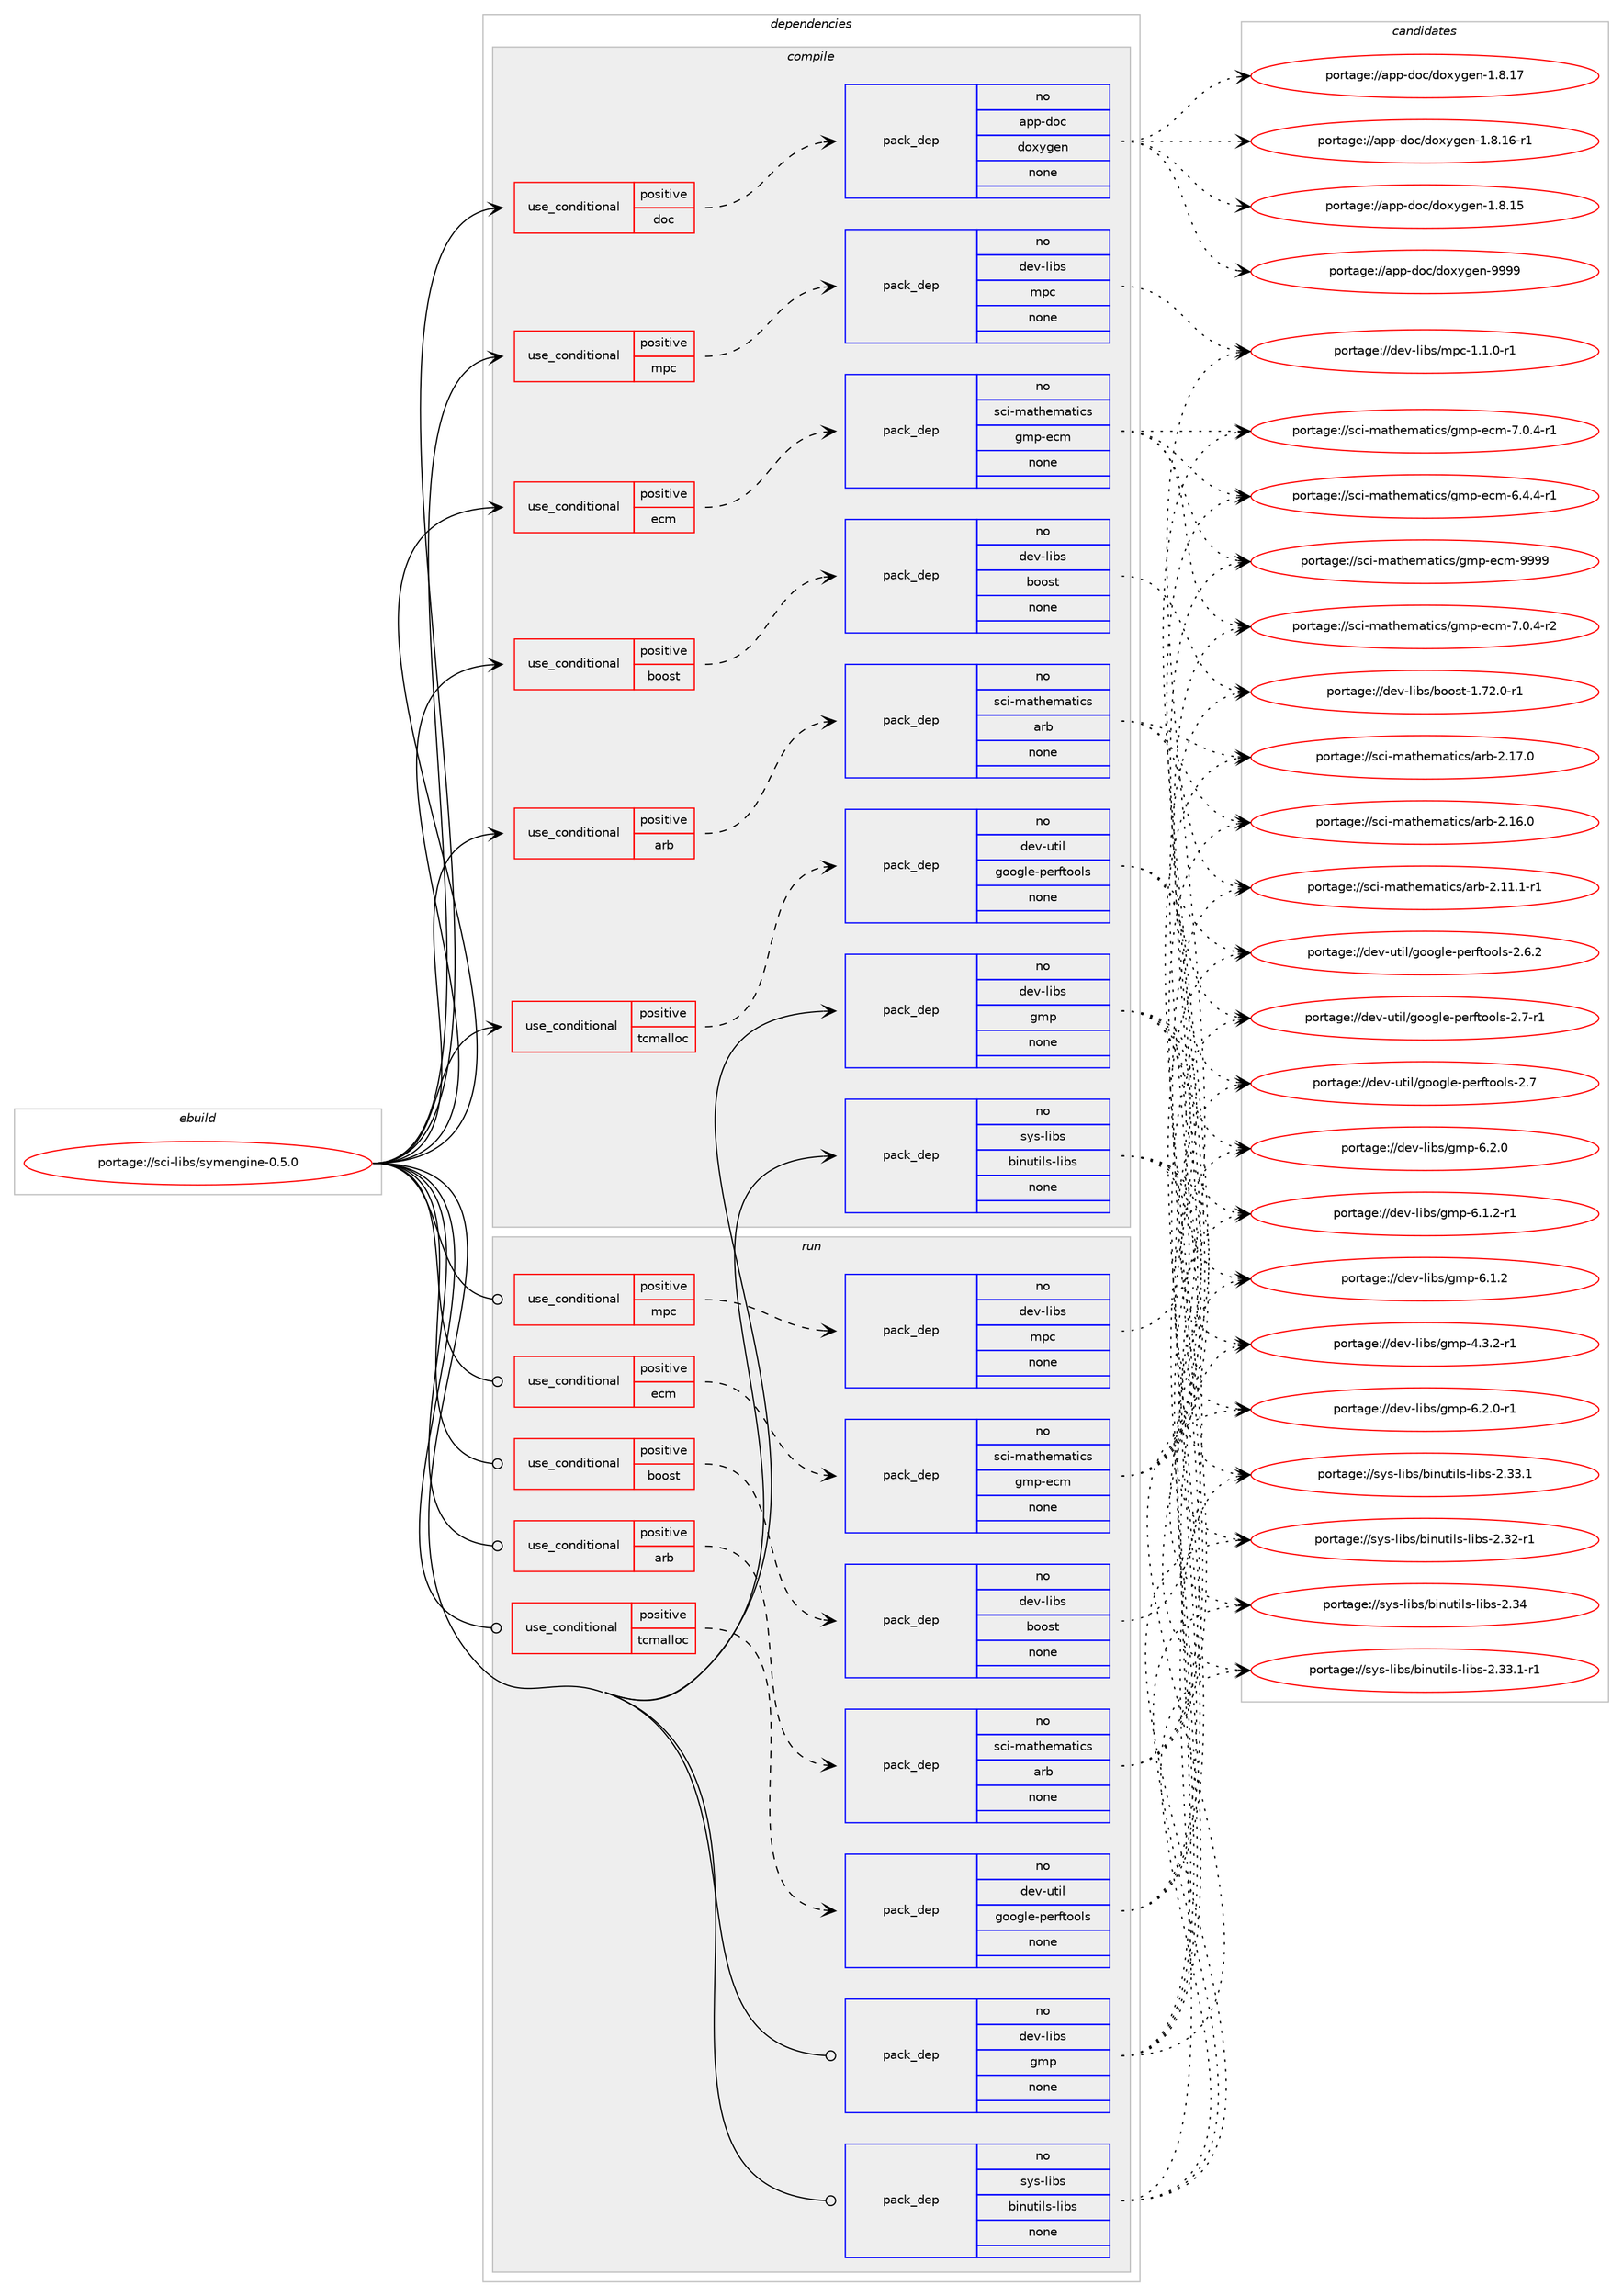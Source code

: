 digraph prolog {

# *************
# Graph options
# *************

newrank=true;
concentrate=true;
compound=true;
graph [rankdir=LR,fontname=Helvetica,fontsize=10,ranksep=1.5];#, ranksep=2.5, nodesep=0.2];
edge  [arrowhead=vee];
node  [fontname=Helvetica,fontsize=10];

# **********
# The ebuild
# **********

subgraph cluster_leftcol {
color=gray;
rank=same;
label=<<i>ebuild</i>>;
id [label="portage://sci-libs/symengine-0.5.0", color=red, width=4, href="../sci-libs/symengine-0.5.0.svg"];
}

# ****************
# The dependencies
# ****************

subgraph cluster_midcol {
color=gray;
label=<<i>dependencies</i>>;
subgraph cluster_compile {
fillcolor="#eeeeee";
style=filled;
label=<<i>compile</i>>;
subgraph cond9777 {
dependency47339 [label=<<TABLE BORDER="0" CELLBORDER="1" CELLSPACING="0" CELLPADDING="4"><TR><TD ROWSPAN="3" CELLPADDING="10">use_conditional</TD></TR><TR><TD>positive</TD></TR><TR><TD>arb</TD></TR></TABLE>>, shape=none, color=red];
subgraph pack36525 {
dependency47340 [label=<<TABLE BORDER="0" CELLBORDER="1" CELLSPACING="0" CELLPADDING="4" WIDTH="220"><TR><TD ROWSPAN="6" CELLPADDING="30">pack_dep</TD></TR><TR><TD WIDTH="110">no</TD></TR><TR><TD>sci-mathematics</TD></TR><TR><TD>arb</TD></TR><TR><TD>none</TD></TR><TR><TD></TD></TR></TABLE>>, shape=none, color=blue];
}
dependency47339:e -> dependency47340:w [weight=20,style="dashed",arrowhead="vee"];
}
id:e -> dependency47339:w [weight=20,style="solid",arrowhead="vee"];
subgraph cond9778 {
dependency47341 [label=<<TABLE BORDER="0" CELLBORDER="1" CELLSPACING="0" CELLPADDING="4"><TR><TD ROWSPAN="3" CELLPADDING="10">use_conditional</TD></TR><TR><TD>positive</TD></TR><TR><TD>boost</TD></TR></TABLE>>, shape=none, color=red];
subgraph pack36526 {
dependency47342 [label=<<TABLE BORDER="0" CELLBORDER="1" CELLSPACING="0" CELLPADDING="4" WIDTH="220"><TR><TD ROWSPAN="6" CELLPADDING="30">pack_dep</TD></TR><TR><TD WIDTH="110">no</TD></TR><TR><TD>dev-libs</TD></TR><TR><TD>boost</TD></TR><TR><TD>none</TD></TR><TR><TD></TD></TR></TABLE>>, shape=none, color=blue];
}
dependency47341:e -> dependency47342:w [weight=20,style="dashed",arrowhead="vee"];
}
id:e -> dependency47341:w [weight=20,style="solid",arrowhead="vee"];
subgraph cond9779 {
dependency47343 [label=<<TABLE BORDER="0" CELLBORDER="1" CELLSPACING="0" CELLPADDING="4"><TR><TD ROWSPAN="3" CELLPADDING="10">use_conditional</TD></TR><TR><TD>positive</TD></TR><TR><TD>doc</TD></TR></TABLE>>, shape=none, color=red];
subgraph pack36527 {
dependency47344 [label=<<TABLE BORDER="0" CELLBORDER="1" CELLSPACING="0" CELLPADDING="4" WIDTH="220"><TR><TD ROWSPAN="6" CELLPADDING="30">pack_dep</TD></TR><TR><TD WIDTH="110">no</TD></TR><TR><TD>app-doc</TD></TR><TR><TD>doxygen</TD></TR><TR><TD>none</TD></TR><TR><TD></TD></TR></TABLE>>, shape=none, color=blue];
}
dependency47343:e -> dependency47344:w [weight=20,style="dashed",arrowhead="vee"];
}
id:e -> dependency47343:w [weight=20,style="solid",arrowhead="vee"];
subgraph cond9780 {
dependency47345 [label=<<TABLE BORDER="0" CELLBORDER="1" CELLSPACING="0" CELLPADDING="4"><TR><TD ROWSPAN="3" CELLPADDING="10">use_conditional</TD></TR><TR><TD>positive</TD></TR><TR><TD>ecm</TD></TR></TABLE>>, shape=none, color=red];
subgraph pack36528 {
dependency47346 [label=<<TABLE BORDER="0" CELLBORDER="1" CELLSPACING="0" CELLPADDING="4" WIDTH="220"><TR><TD ROWSPAN="6" CELLPADDING="30">pack_dep</TD></TR><TR><TD WIDTH="110">no</TD></TR><TR><TD>sci-mathematics</TD></TR><TR><TD>gmp-ecm</TD></TR><TR><TD>none</TD></TR><TR><TD></TD></TR></TABLE>>, shape=none, color=blue];
}
dependency47345:e -> dependency47346:w [weight=20,style="dashed",arrowhead="vee"];
}
id:e -> dependency47345:w [weight=20,style="solid",arrowhead="vee"];
subgraph cond9781 {
dependency47347 [label=<<TABLE BORDER="0" CELLBORDER="1" CELLSPACING="0" CELLPADDING="4"><TR><TD ROWSPAN="3" CELLPADDING="10">use_conditional</TD></TR><TR><TD>positive</TD></TR><TR><TD>mpc</TD></TR></TABLE>>, shape=none, color=red];
subgraph pack36529 {
dependency47348 [label=<<TABLE BORDER="0" CELLBORDER="1" CELLSPACING="0" CELLPADDING="4" WIDTH="220"><TR><TD ROWSPAN="6" CELLPADDING="30">pack_dep</TD></TR><TR><TD WIDTH="110">no</TD></TR><TR><TD>dev-libs</TD></TR><TR><TD>mpc</TD></TR><TR><TD>none</TD></TR><TR><TD></TD></TR></TABLE>>, shape=none, color=blue];
}
dependency47347:e -> dependency47348:w [weight=20,style="dashed",arrowhead="vee"];
}
id:e -> dependency47347:w [weight=20,style="solid",arrowhead="vee"];
subgraph cond9782 {
dependency47349 [label=<<TABLE BORDER="0" CELLBORDER="1" CELLSPACING="0" CELLPADDING="4"><TR><TD ROWSPAN="3" CELLPADDING="10">use_conditional</TD></TR><TR><TD>positive</TD></TR><TR><TD>tcmalloc</TD></TR></TABLE>>, shape=none, color=red];
subgraph pack36530 {
dependency47350 [label=<<TABLE BORDER="0" CELLBORDER="1" CELLSPACING="0" CELLPADDING="4" WIDTH="220"><TR><TD ROWSPAN="6" CELLPADDING="30">pack_dep</TD></TR><TR><TD WIDTH="110">no</TD></TR><TR><TD>dev-util</TD></TR><TR><TD>google-perftools</TD></TR><TR><TD>none</TD></TR><TR><TD></TD></TR></TABLE>>, shape=none, color=blue];
}
dependency47349:e -> dependency47350:w [weight=20,style="dashed",arrowhead="vee"];
}
id:e -> dependency47349:w [weight=20,style="solid",arrowhead="vee"];
subgraph pack36531 {
dependency47351 [label=<<TABLE BORDER="0" CELLBORDER="1" CELLSPACING="0" CELLPADDING="4" WIDTH="220"><TR><TD ROWSPAN="6" CELLPADDING="30">pack_dep</TD></TR><TR><TD WIDTH="110">no</TD></TR><TR><TD>dev-libs</TD></TR><TR><TD>gmp</TD></TR><TR><TD>none</TD></TR><TR><TD></TD></TR></TABLE>>, shape=none, color=blue];
}
id:e -> dependency47351:w [weight=20,style="solid",arrowhead="vee"];
subgraph pack36532 {
dependency47352 [label=<<TABLE BORDER="0" CELLBORDER="1" CELLSPACING="0" CELLPADDING="4" WIDTH="220"><TR><TD ROWSPAN="6" CELLPADDING="30">pack_dep</TD></TR><TR><TD WIDTH="110">no</TD></TR><TR><TD>sys-libs</TD></TR><TR><TD>binutils-libs</TD></TR><TR><TD>none</TD></TR><TR><TD></TD></TR></TABLE>>, shape=none, color=blue];
}
id:e -> dependency47352:w [weight=20,style="solid",arrowhead="vee"];
}
subgraph cluster_compileandrun {
fillcolor="#eeeeee";
style=filled;
label=<<i>compile and run</i>>;
}
subgraph cluster_run {
fillcolor="#eeeeee";
style=filled;
label=<<i>run</i>>;
subgraph cond9783 {
dependency47353 [label=<<TABLE BORDER="0" CELLBORDER="1" CELLSPACING="0" CELLPADDING="4"><TR><TD ROWSPAN="3" CELLPADDING="10">use_conditional</TD></TR><TR><TD>positive</TD></TR><TR><TD>arb</TD></TR></TABLE>>, shape=none, color=red];
subgraph pack36533 {
dependency47354 [label=<<TABLE BORDER="0" CELLBORDER="1" CELLSPACING="0" CELLPADDING="4" WIDTH="220"><TR><TD ROWSPAN="6" CELLPADDING="30">pack_dep</TD></TR><TR><TD WIDTH="110">no</TD></TR><TR><TD>sci-mathematics</TD></TR><TR><TD>arb</TD></TR><TR><TD>none</TD></TR><TR><TD></TD></TR></TABLE>>, shape=none, color=blue];
}
dependency47353:e -> dependency47354:w [weight=20,style="dashed",arrowhead="vee"];
}
id:e -> dependency47353:w [weight=20,style="solid",arrowhead="odot"];
subgraph cond9784 {
dependency47355 [label=<<TABLE BORDER="0" CELLBORDER="1" CELLSPACING="0" CELLPADDING="4"><TR><TD ROWSPAN="3" CELLPADDING="10">use_conditional</TD></TR><TR><TD>positive</TD></TR><TR><TD>boost</TD></TR></TABLE>>, shape=none, color=red];
subgraph pack36534 {
dependency47356 [label=<<TABLE BORDER="0" CELLBORDER="1" CELLSPACING="0" CELLPADDING="4" WIDTH="220"><TR><TD ROWSPAN="6" CELLPADDING="30">pack_dep</TD></TR><TR><TD WIDTH="110">no</TD></TR><TR><TD>dev-libs</TD></TR><TR><TD>boost</TD></TR><TR><TD>none</TD></TR><TR><TD></TD></TR></TABLE>>, shape=none, color=blue];
}
dependency47355:e -> dependency47356:w [weight=20,style="dashed",arrowhead="vee"];
}
id:e -> dependency47355:w [weight=20,style="solid",arrowhead="odot"];
subgraph cond9785 {
dependency47357 [label=<<TABLE BORDER="0" CELLBORDER="1" CELLSPACING="0" CELLPADDING="4"><TR><TD ROWSPAN="3" CELLPADDING="10">use_conditional</TD></TR><TR><TD>positive</TD></TR><TR><TD>ecm</TD></TR></TABLE>>, shape=none, color=red];
subgraph pack36535 {
dependency47358 [label=<<TABLE BORDER="0" CELLBORDER="1" CELLSPACING="0" CELLPADDING="4" WIDTH="220"><TR><TD ROWSPAN="6" CELLPADDING="30">pack_dep</TD></TR><TR><TD WIDTH="110">no</TD></TR><TR><TD>sci-mathematics</TD></TR><TR><TD>gmp-ecm</TD></TR><TR><TD>none</TD></TR><TR><TD></TD></TR></TABLE>>, shape=none, color=blue];
}
dependency47357:e -> dependency47358:w [weight=20,style="dashed",arrowhead="vee"];
}
id:e -> dependency47357:w [weight=20,style="solid",arrowhead="odot"];
subgraph cond9786 {
dependency47359 [label=<<TABLE BORDER="0" CELLBORDER="1" CELLSPACING="0" CELLPADDING="4"><TR><TD ROWSPAN="3" CELLPADDING="10">use_conditional</TD></TR><TR><TD>positive</TD></TR><TR><TD>mpc</TD></TR></TABLE>>, shape=none, color=red];
subgraph pack36536 {
dependency47360 [label=<<TABLE BORDER="0" CELLBORDER="1" CELLSPACING="0" CELLPADDING="4" WIDTH="220"><TR><TD ROWSPAN="6" CELLPADDING="30">pack_dep</TD></TR><TR><TD WIDTH="110">no</TD></TR><TR><TD>dev-libs</TD></TR><TR><TD>mpc</TD></TR><TR><TD>none</TD></TR><TR><TD></TD></TR></TABLE>>, shape=none, color=blue];
}
dependency47359:e -> dependency47360:w [weight=20,style="dashed",arrowhead="vee"];
}
id:e -> dependency47359:w [weight=20,style="solid",arrowhead="odot"];
subgraph cond9787 {
dependency47361 [label=<<TABLE BORDER="0" CELLBORDER="1" CELLSPACING="0" CELLPADDING="4"><TR><TD ROWSPAN="3" CELLPADDING="10">use_conditional</TD></TR><TR><TD>positive</TD></TR><TR><TD>tcmalloc</TD></TR></TABLE>>, shape=none, color=red];
subgraph pack36537 {
dependency47362 [label=<<TABLE BORDER="0" CELLBORDER="1" CELLSPACING="0" CELLPADDING="4" WIDTH="220"><TR><TD ROWSPAN="6" CELLPADDING="30">pack_dep</TD></TR><TR><TD WIDTH="110">no</TD></TR><TR><TD>dev-util</TD></TR><TR><TD>google-perftools</TD></TR><TR><TD>none</TD></TR><TR><TD></TD></TR></TABLE>>, shape=none, color=blue];
}
dependency47361:e -> dependency47362:w [weight=20,style="dashed",arrowhead="vee"];
}
id:e -> dependency47361:w [weight=20,style="solid",arrowhead="odot"];
subgraph pack36538 {
dependency47363 [label=<<TABLE BORDER="0" CELLBORDER="1" CELLSPACING="0" CELLPADDING="4" WIDTH="220"><TR><TD ROWSPAN="6" CELLPADDING="30">pack_dep</TD></TR><TR><TD WIDTH="110">no</TD></TR><TR><TD>dev-libs</TD></TR><TR><TD>gmp</TD></TR><TR><TD>none</TD></TR><TR><TD></TD></TR></TABLE>>, shape=none, color=blue];
}
id:e -> dependency47363:w [weight=20,style="solid",arrowhead="odot"];
subgraph pack36539 {
dependency47364 [label=<<TABLE BORDER="0" CELLBORDER="1" CELLSPACING="0" CELLPADDING="4" WIDTH="220"><TR><TD ROWSPAN="6" CELLPADDING="30">pack_dep</TD></TR><TR><TD WIDTH="110">no</TD></TR><TR><TD>sys-libs</TD></TR><TR><TD>binutils-libs</TD></TR><TR><TD>none</TD></TR><TR><TD></TD></TR></TABLE>>, shape=none, color=blue];
}
id:e -> dependency47364:w [weight=20,style="solid",arrowhead="odot"];
}
}

# **************
# The candidates
# **************

subgraph cluster_choices {
rank=same;
color=gray;
label=<<i>candidates</i>>;

subgraph choice36525 {
color=black;
nodesep=1;
choice115991054510997116104101109971161059911547971149845504649554648 [label="portage://sci-mathematics/arb-2.17.0", color=red, width=4,href="../sci-mathematics/arb-2.17.0.svg"];
choice115991054510997116104101109971161059911547971149845504649544648 [label="portage://sci-mathematics/arb-2.16.0", color=red, width=4,href="../sci-mathematics/arb-2.16.0.svg"];
choice1159910545109971161041011099711610599115479711498455046494946494511449 [label="portage://sci-mathematics/arb-2.11.1-r1", color=red, width=4,href="../sci-mathematics/arb-2.11.1-r1.svg"];
dependency47340:e -> choice115991054510997116104101109971161059911547971149845504649554648:w [style=dotted,weight="100"];
dependency47340:e -> choice115991054510997116104101109971161059911547971149845504649544648:w [style=dotted,weight="100"];
dependency47340:e -> choice1159910545109971161041011099711610599115479711498455046494946494511449:w [style=dotted,weight="100"];
}
subgraph choice36526 {
color=black;
nodesep=1;
choice10010111845108105981154798111111115116454946555046484511449 [label="portage://dev-libs/boost-1.72.0-r1", color=red, width=4,href="../dev-libs/boost-1.72.0-r1.svg"];
dependency47342:e -> choice10010111845108105981154798111111115116454946555046484511449:w [style=dotted,weight="100"];
}
subgraph choice36527 {
color=black;
nodesep=1;
choice971121124510011199471001111201211031011104557575757 [label="portage://app-doc/doxygen-9999", color=red, width=4,href="../app-doc/doxygen-9999.svg"];
choice9711211245100111994710011112012110310111045494656464955 [label="portage://app-doc/doxygen-1.8.17", color=red, width=4,href="../app-doc/doxygen-1.8.17.svg"];
choice97112112451001119947100111120121103101110454946564649544511449 [label="portage://app-doc/doxygen-1.8.16-r1", color=red, width=4,href="../app-doc/doxygen-1.8.16-r1.svg"];
choice9711211245100111994710011112012110310111045494656464953 [label="portage://app-doc/doxygen-1.8.15", color=red, width=4,href="../app-doc/doxygen-1.8.15.svg"];
dependency47344:e -> choice971121124510011199471001111201211031011104557575757:w [style=dotted,weight="100"];
dependency47344:e -> choice9711211245100111994710011112012110310111045494656464955:w [style=dotted,weight="100"];
dependency47344:e -> choice97112112451001119947100111120121103101110454946564649544511449:w [style=dotted,weight="100"];
dependency47344:e -> choice9711211245100111994710011112012110310111045494656464953:w [style=dotted,weight="100"];
}
subgraph choice36528 {
color=black;
nodesep=1;
choice11599105451099711610410110997116105991154710310911245101991094557575757 [label="portage://sci-mathematics/gmp-ecm-9999", color=red, width=4,href="../sci-mathematics/gmp-ecm-9999.svg"];
choice11599105451099711610410110997116105991154710310911245101991094555464846524511450 [label="portage://sci-mathematics/gmp-ecm-7.0.4-r2", color=red, width=4,href="../sci-mathematics/gmp-ecm-7.0.4-r2.svg"];
choice11599105451099711610410110997116105991154710310911245101991094555464846524511449 [label="portage://sci-mathematics/gmp-ecm-7.0.4-r1", color=red, width=4,href="../sci-mathematics/gmp-ecm-7.0.4-r1.svg"];
choice11599105451099711610410110997116105991154710310911245101991094554465246524511449 [label="portage://sci-mathematics/gmp-ecm-6.4.4-r1", color=red, width=4,href="../sci-mathematics/gmp-ecm-6.4.4-r1.svg"];
dependency47346:e -> choice11599105451099711610410110997116105991154710310911245101991094557575757:w [style=dotted,weight="100"];
dependency47346:e -> choice11599105451099711610410110997116105991154710310911245101991094555464846524511450:w [style=dotted,weight="100"];
dependency47346:e -> choice11599105451099711610410110997116105991154710310911245101991094555464846524511449:w [style=dotted,weight="100"];
dependency47346:e -> choice11599105451099711610410110997116105991154710310911245101991094554465246524511449:w [style=dotted,weight="100"];
}
subgraph choice36529 {
color=black;
nodesep=1;
choice100101118451081059811547109112994549464946484511449 [label="portage://dev-libs/mpc-1.1.0-r1", color=red, width=4,href="../dev-libs/mpc-1.1.0-r1.svg"];
dependency47348:e -> choice100101118451081059811547109112994549464946484511449:w [style=dotted,weight="100"];
}
subgraph choice36530 {
color=black;
nodesep=1;
choice100101118451171161051084710311111110310810145112101114102116111111108115455046554511449 [label="portage://dev-util/google-perftools-2.7-r1", color=red, width=4,href="../dev-util/google-perftools-2.7-r1.svg"];
choice10010111845117116105108471031111111031081014511210111410211611111110811545504655 [label="portage://dev-util/google-perftools-2.7", color=red, width=4,href="../dev-util/google-perftools-2.7.svg"];
choice100101118451171161051084710311111110310810145112101114102116111111108115455046544650 [label="portage://dev-util/google-perftools-2.6.2", color=red, width=4,href="../dev-util/google-perftools-2.6.2.svg"];
dependency47350:e -> choice100101118451171161051084710311111110310810145112101114102116111111108115455046554511449:w [style=dotted,weight="100"];
dependency47350:e -> choice10010111845117116105108471031111111031081014511210111410211611111110811545504655:w [style=dotted,weight="100"];
dependency47350:e -> choice100101118451171161051084710311111110310810145112101114102116111111108115455046544650:w [style=dotted,weight="100"];
}
subgraph choice36531 {
color=black;
nodesep=1;
choice1001011184510810598115471031091124554465046484511449 [label="portage://dev-libs/gmp-6.2.0-r1", color=red, width=4,href="../dev-libs/gmp-6.2.0-r1.svg"];
choice100101118451081059811547103109112455446504648 [label="portage://dev-libs/gmp-6.2.0", color=red, width=4,href="../dev-libs/gmp-6.2.0.svg"];
choice1001011184510810598115471031091124554464946504511449 [label="portage://dev-libs/gmp-6.1.2-r1", color=red, width=4,href="../dev-libs/gmp-6.1.2-r1.svg"];
choice100101118451081059811547103109112455446494650 [label="portage://dev-libs/gmp-6.1.2", color=red, width=4,href="../dev-libs/gmp-6.1.2.svg"];
choice1001011184510810598115471031091124552465146504511449 [label="portage://dev-libs/gmp-4.3.2-r1", color=red, width=4,href="../dev-libs/gmp-4.3.2-r1.svg"];
dependency47351:e -> choice1001011184510810598115471031091124554465046484511449:w [style=dotted,weight="100"];
dependency47351:e -> choice100101118451081059811547103109112455446504648:w [style=dotted,weight="100"];
dependency47351:e -> choice1001011184510810598115471031091124554464946504511449:w [style=dotted,weight="100"];
dependency47351:e -> choice100101118451081059811547103109112455446494650:w [style=dotted,weight="100"];
dependency47351:e -> choice1001011184510810598115471031091124552465146504511449:w [style=dotted,weight="100"];
}
subgraph choice36532 {
color=black;
nodesep=1;
choice1151211154510810598115479810511011711610510811545108105981154550465152 [label="portage://sys-libs/binutils-libs-2.34", color=red, width=4,href="../sys-libs/binutils-libs-2.34.svg"];
choice115121115451081059811547981051101171161051081154510810598115455046515146494511449 [label="portage://sys-libs/binutils-libs-2.33.1-r1", color=red, width=4,href="../sys-libs/binutils-libs-2.33.1-r1.svg"];
choice11512111545108105981154798105110117116105108115451081059811545504651514649 [label="portage://sys-libs/binutils-libs-2.33.1", color=red, width=4,href="../sys-libs/binutils-libs-2.33.1.svg"];
choice11512111545108105981154798105110117116105108115451081059811545504651504511449 [label="portage://sys-libs/binutils-libs-2.32-r1", color=red, width=4,href="../sys-libs/binutils-libs-2.32-r1.svg"];
dependency47352:e -> choice1151211154510810598115479810511011711610510811545108105981154550465152:w [style=dotted,weight="100"];
dependency47352:e -> choice115121115451081059811547981051101171161051081154510810598115455046515146494511449:w [style=dotted,weight="100"];
dependency47352:e -> choice11512111545108105981154798105110117116105108115451081059811545504651514649:w [style=dotted,weight="100"];
dependency47352:e -> choice11512111545108105981154798105110117116105108115451081059811545504651504511449:w [style=dotted,weight="100"];
}
subgraph choice36533 {
color=black;
nodesep=1;
choice115991054510997116104101109971161059911547971149845504649554648 [label="portage://sci-mathematics/arb-2.17.0", color=red, width=4,href="../sci-mathematics/arb-2.17.0.svg"];
choice115991054510997116104101109971161059911547971149845504649544648 [label="portage://sci-mathematics/arb-2.16.0", color=red, width=4,href="../sci-mathematics/arb-2.16.0.svg"];
choice1159910545109971161041011099711610599115479711498455046494946494511449 [label="portage://sci-mathematics/arb-2.11.1-r1", color=red, width=4,href="../sci-mathematics/arb-2.11.1-r1.svg"];
dependency47354:e -> choice115991054510997116104101109971161059911547971149845504649554648:w [style=dotted,weight="100"];
dependency47354:e -> choice115991054510997116104101109971161059911547971149845504649544648:w [style=dotted,weight="100"];
dependency47354:e -> choice1159910545109971161041011099711610599115479711498455046494946494511449:w [style=dotted,weight="100"];
}
subgraph choice36534 {
color=black;
nodesep=1;
choice10010111845108105981154798111111115116454946555046484511449 [label="portage://dev-libs/boost-1.72.0-r1", color=red, width=4,href="../dev-libs/boost-1.72.0-r1.svg"];
dependency47356:e -> choice10010111845108105981154798111111115116454946555046484511449:w [style=dotted,weight="100"];
}
subgraph choice36535 {
color=black;
nodesep=1;
choice11599105451099711610410110997116105991154710310911245101991094557575757 [label="portage://sci-mathematics/gmp-ecm-9999", color=red, width=4,href="../sci-mathematics/gmp-ecm-9999.svg"];
choice11599105451099711610410110997116105991154710310911245101991094555464846524511450 [label="portage://sci-mathematics/gmp-ecm-7.0.4-r2", color=red, width=4,href="../sci-mathematics/gmp-ecm-7.0.4-r2.svg"];
choice11599105451099711610410110997116105991154710310911245101991094555464846524511449 [label="portage://sci-mathematics/gmp-ecm-7.0.4-r1", color=red, width=4,href="../sci-mathematics/gmp-ecm-7.0.4-r1.svg"];
choice11599105451099711610410110997116105991154710310911245101991094554465246524511449 [label="portage://sci-mathematics/gmp-ecm-6.4.4-r1", color=red, width=4,href="../sci-mathematics/gmp-ecm-6.4.4-r1.svg"];
dependency47358:e -> choice11599105451099711610410110997116105991154710310911245101991094557575757:w [style=dotted,weight="100"];
dependency47358:e -> choice11599105451099711610410110997116105991154710310911245101991094555464846524511450:w [style=dotted,weight="100"];
dependency47358:e -> choice11599105451099711610410110997116105991154710310911245101991094555464846524511449:w [style=dotted,weight="100"];
dependency47358:e -> choice11599105451099711610410110997116105991154710310911245101991094554465246524511449:w [style=dotted,weight="100"];
}
subgraph choice36536 {
color=black;
nodesep=1;
choice100101118451081059811547109112994549464946484511449 [label="portage://dev-libs/mpc-1.1.0-r1", color=red, width=4,href="../dev-libs/mpc-1.1.0-r1.svg"];
dependency47360:e -> choice100101118451081059811547109112994549464946484511449:w [style=dotted,weight="100"];
}
subgraph choice36537 {
color=black;
nodesep=1;
choice100101118451171161051084710311111110310810145112101114102116111111108115455046554511449 [label="portage://dev-util/google-perftools-2.7-r1", color=red, width=4,href="../dev-util/google-perftools-2.7-r1.svg"];
choice10010111845117116105108471031111111031081014511210111410211611111110811545504655 [label="portage://dev-util/google-perftools-2.7", color=red, width=4,href="../dev-util/google-perftools-2.7.svg"];
choice100101118451171161051084710311111110310810145112101114102116111111108115455046544650 [label="portage://dev-util/google-perftools-2.6.2", color=red, width=4,href="../dev-util/google-perftools-2.6.2.svg"];
dependency47362:e -> choice100101118451171161051084710311111110310810145112101114102116111111108115455046554511449:w [style=dotted,weight="100"];
dependency47362:e -> choice10010111845117116105108471031111111031081014511210111410211611111110811545504655:w [style=dotted,weight="100"];
dependency47362:e -> choice100101118451171161051084710311111110310810145112101114102116111111108115455046544650:w [style=dotted,weight="100"];
}
subgraph choice36538 {
color=black;
nodesep=1;
choice1001011184510810598115471031091124554465046484511449 [label="portage://dev-libs/gmp-6.2.0-r1", color=red, width=4,href="../dev-libs/gmp-6.2.0-r1.svg"];
choice100101118451081059811547103109112455446504648 [label="portage://dev-libs/gmp-6.2.0", color=red, width=4,href="../dev-libs/gmp-6.2.0.svg"];
choice1001011184510810598115471031091124554464946504511449 [label="portage://dev-libs/gmp-6.1.2-r1", color=red, width=4,href="../dev-libs/gmp-6.1.2-r1.svg"];
choice100101118451081059811547103109112455446494650 [label="portage://dev-libs/gmp-6.1.2", color=red, width=4,href="../dev-libs/gmp-6.1.2.svg"];
choice1001011184510810598115471031091124552465146504511449 [label="portage://dev-libs/gmp-4.3.2-r1", color=red, width=4,href="../dev-libs/gmp-4.3.2-r1.svg"];
dependency47363:e -> choice1001011184510810598115471031091124554465046484511449:w [style=dotted,weight="100"];
dependency47363:e -> choice100101118451081059811547103109112455446504648:w [style=dotted,weight="100"];
dependency47363:e -> choice1001011184510810598115471031091124554464946504511449:w [style=dotted,weight="100"];
dependency47363:e -> choice100101118451081059811547103109112455446494650:w [style=dotted,weight="100"];
dependency47363:e -> choice1001011184510810598115471031091124552465146504511449:w [style=dotted,weight="100"];
}
subgraph choice36539 {
color=black;
nodesep=1;
choice1151211154510810598115479810511011711610510811545108105981154550465152 [label="portage://sys-libs/binutils-libs-2.34", color=red, width=4,href="../sys-libs/binutils-libs-2.34.svg"];
choice115121115451081059811547981051101171161051081154510810598115455046515146494511449 [label="portage://sys-libs/binutils-libs-2.33.1-r1", color=red, width=4,href="../sys-libs/binutils-libs-2.33.1-r1.svg"];
choice11512111545108105981154798105110117116105108115451081059811545504651514649 [label="portage://sys-libs/binutils-libs-2.33.1", color=red, width=4,href="../sys-libs/binutils-libs-2.33.1.svg"];
choice11512111545108105981154798105110117116105108115451081059811545504651504511449 [label="portage://sys-libs/binutils-libs-2.32-r1", color=red, width=4,href="../sys-libs/binutils-libs-2.32-r1.svg"];
dependency47364:e -> choice1151211154510810598115479810511011711610510811545108105981154550465152:w [style=dotted,weight="100"];
dependency47364:e -> choice115121115451081059811547981051101171161051081154510810598115455046515146494511449:w [style=dotted,weight="100"];
dependency47364:e -> choice11512111545108105981154798105110117116105108115451081059811545504651514649:w [style=dotted,weight="100"];
dependency47364:e -> choice11512111545108105981154798105110117116105108115451081059811545504651504511449:w [style=dotted,weight="100"];
}
}

}
